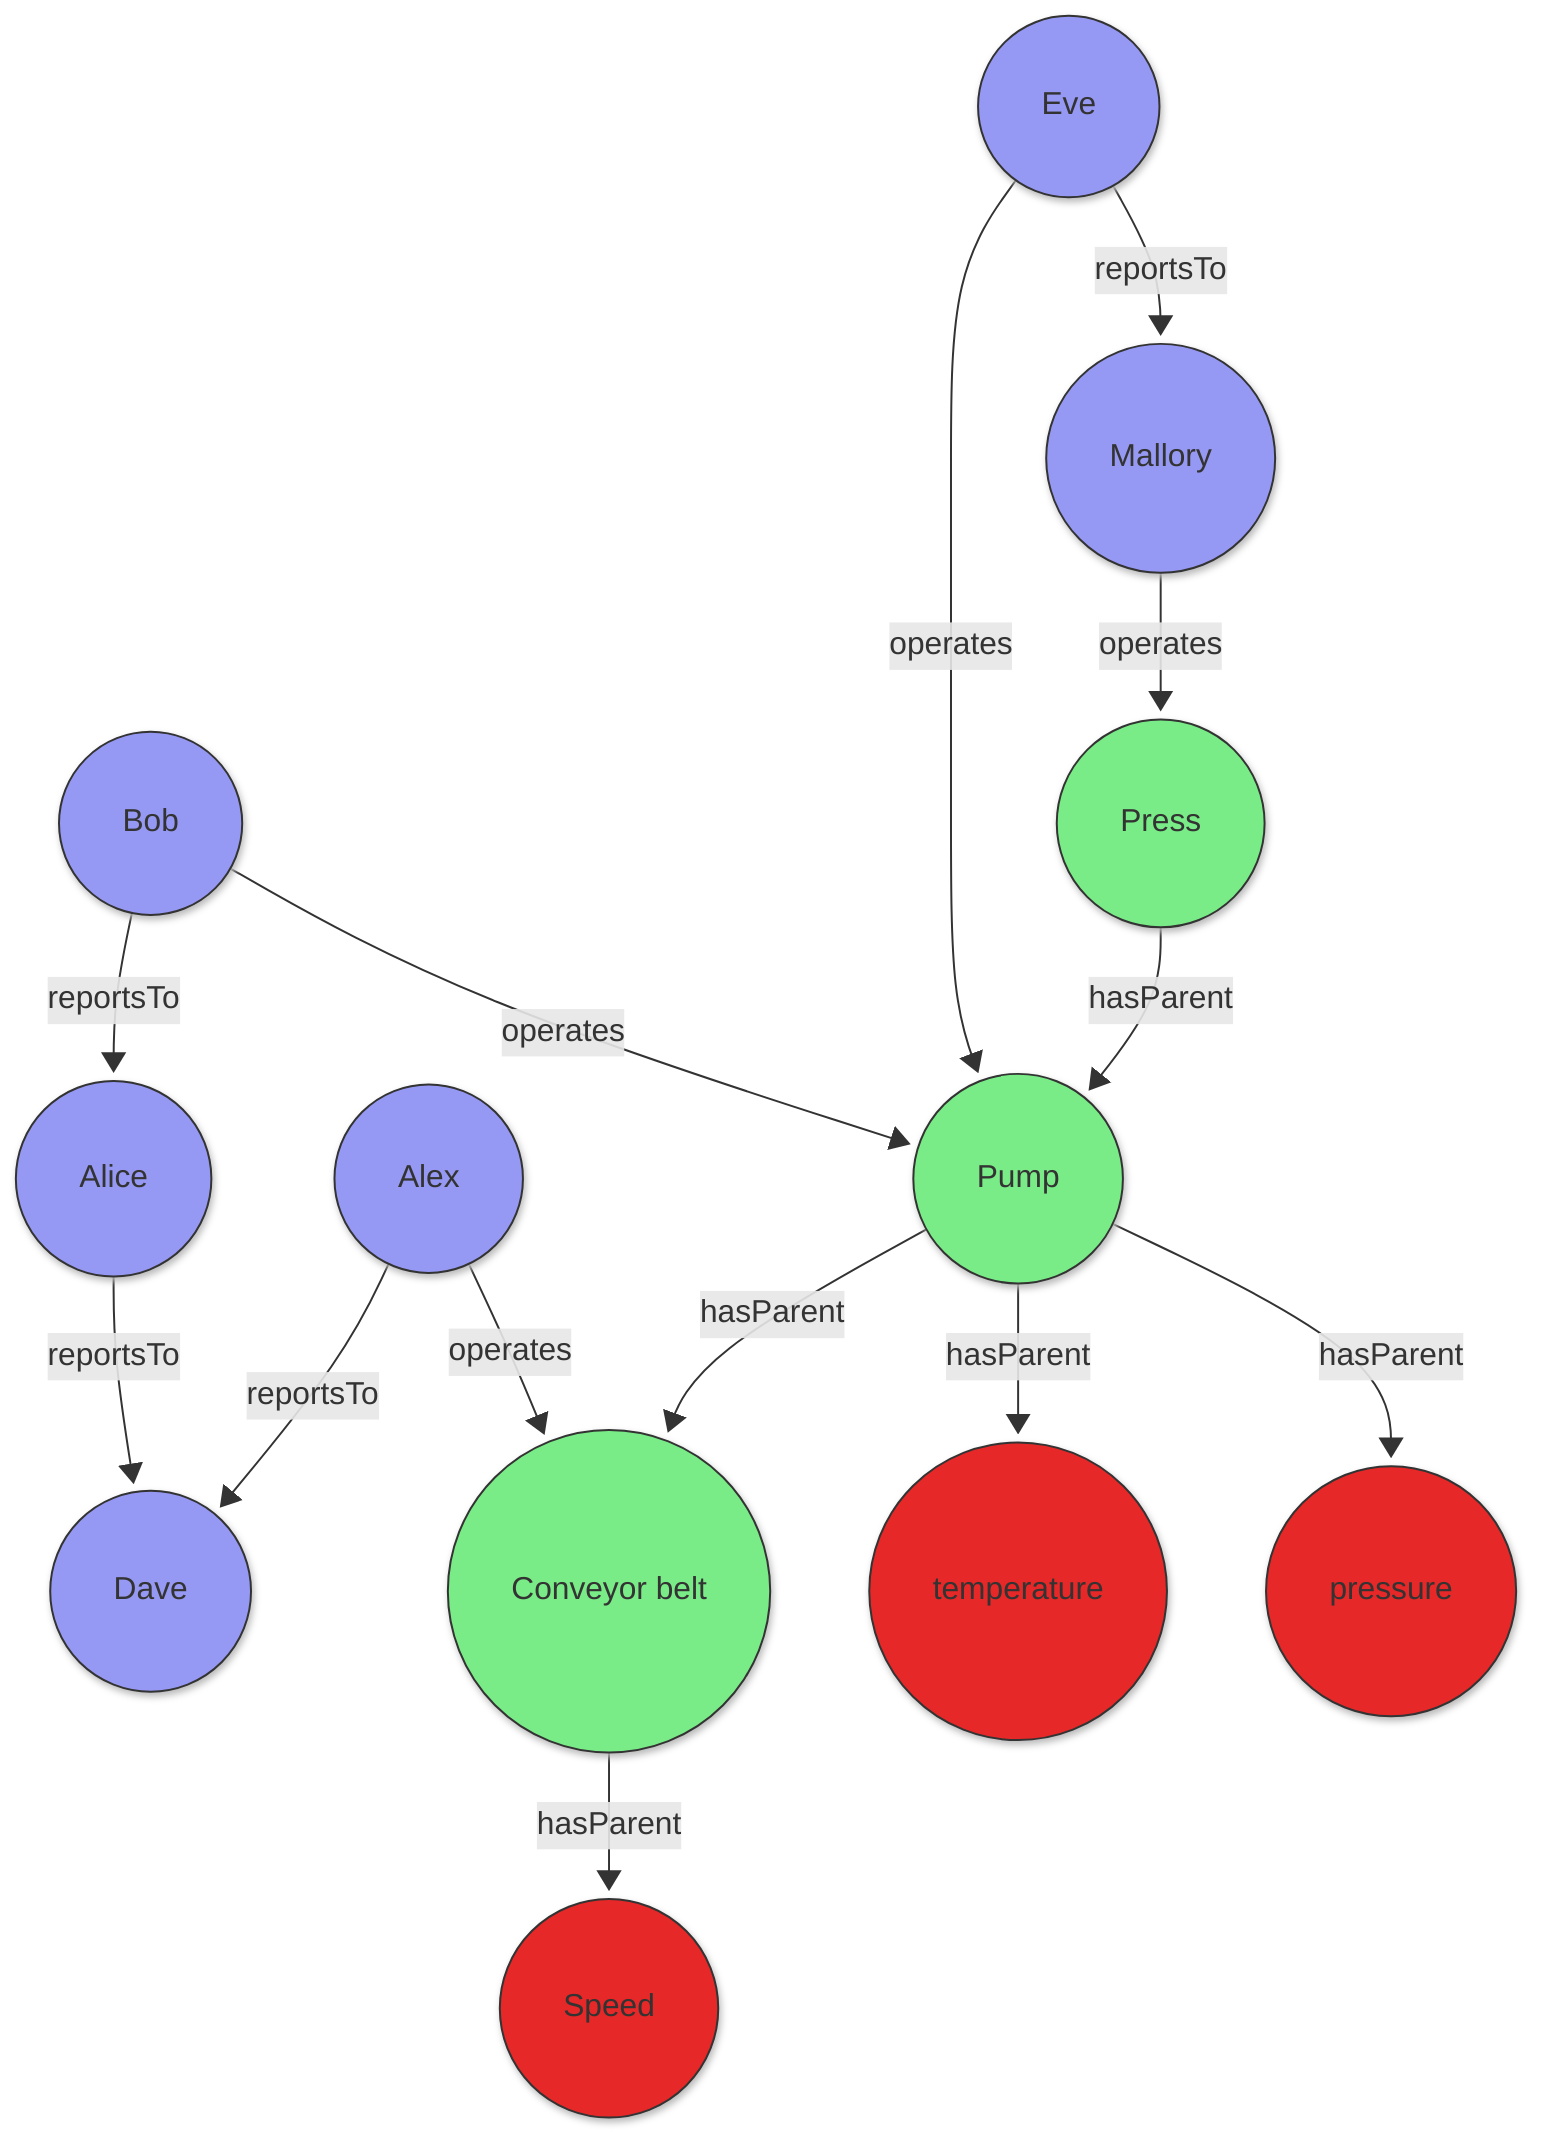---
config:
  look: neo
  theme: default
---
graph TD
	%% People nodes in blue
	Dave((Dave)):::person
	Mallory((Mallory)):::person
	Alice((Alice)):::person
	Bob((Bob)):::person
	Eve((Eve)):::person
	Alex((Alex)):::person
	
	%% Equipment nodes in green
	Conveyorbelt((Conveyor belt)):::equipment
	Pump((Pump)):::equipment
	Press((Press)):::equipment
	
	%% Measurement nodes in orange
	Speed((Speed)):::measurement
	temperature((temperature)):::measurement
	pressure((pressure)):::measurement

	Bob -->|reportsTo| Alice
	Alice -->|reportsTo| Dave
	Alex -->|reportsTo| Dave
	Eve -->|reportsTo| Mallory

	Bob -->|operates| Pump
	Eve -->|operates| Pump
	Mallory -->|operates| Press
	Alex -->|operates| Conveyorbelt

	Conveyorbelt -->|hasParent| Speed
	Pump -->|hasParent| temperature
	Pump -->|hasParent| pressure
	Pump -->|hasParent| Conveyorbelt
	Press -->|hasParent| Pump
	
	%% Define node styles
	classDef person fill:#9699F3,stroke:#333,stroke-width:1px;
	classDef equipment fill:#79EC87,stroke:#333,stroke-width:1px;
	classDef measurement fill:#E62828,stroke:#333,stroke-width:1px;